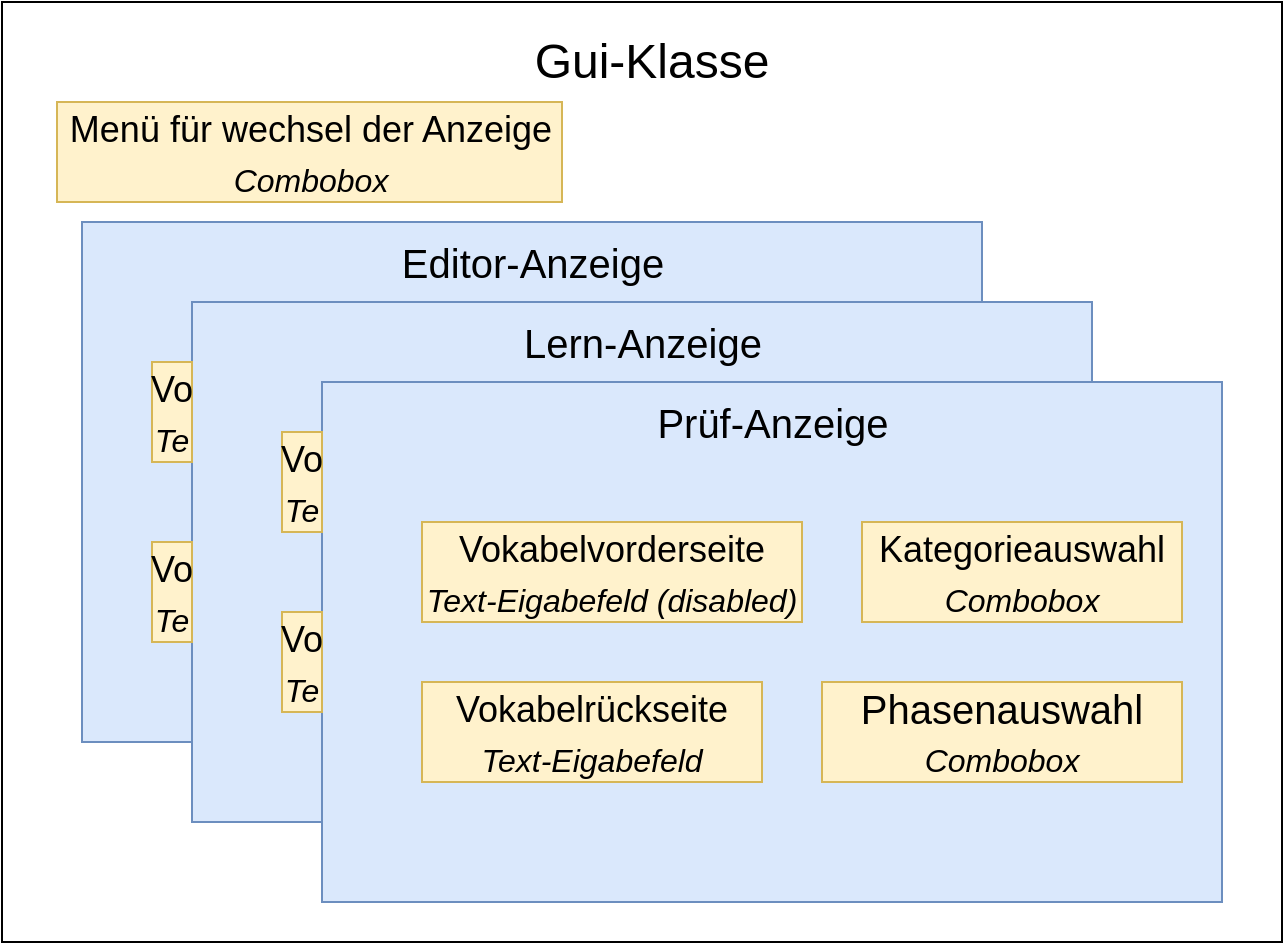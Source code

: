 <mxfile version="14.7.0" type="device"><diagram id="1xt5EVTymwYcA-VCLWLl" name="Page-1"><mxGraphModel dx="1678" dy="936" grid="1" gridSize="10" guides="1" tooltips="1" connect="1" arrows="1" fold="1" page="1" pageScale="1" pageWidth="827" pageHeight="1169" math="0" shadow="0"><root><mxCell id="0"/><mxCell id="1" parent="0"/><mxCell id="mFhA6iQ3wFovSkSKSytW-1" value="" style="rounded=0;whiteSpace=wrap;html=1;" vertex="1" parent="1"><mxGeometry x="100" y="80" width="640" height="470" as="geometry"/></mxCell><mxCell id="mFhA6iQ3wFovSkSKSytW-2" value="Gui-Klasse" style="text;html=1;strokeColor=none;fillColor=none;align=center;verticalAlign=middle;whiteSpace=wrap;rounded=0;fontSize=24;" vertex="1" parent="1"><mxGeometry x="361.5" y="100" width="126" height="20" as="geometry"/></mxCell><mxCell id="mFhA6iQ3wFovSkSKSytW-3" value="" style="rounded=0;whiteSpace=wrap;html=1;fillColor=#dae8fc;strokeColor=#6c8ebf;" vertex="1" parent="1"><mxGeometry x="140" y="190" width="450" height="260" as="geometry"/></mxCell><mxCell id="mFhA6iQ3wFovSkSKSytW-4" value="Editor-Anzeige" style="text;html=1;strokeColor=none;fillColor=none;align=center;verticalAlign=middle;whiteSpace=wrap;rounded=0;fontSize=20;" vertex="1" parent="1"><mxGeometry x="297.5" y="200" width="135" height="20" as="geometry"/></mxCell><mxCell id="mFhA6iQ3wFovSkSKSytW-5" value="" style="rounded=0;whiteSpace=wrap;html=1;fillColor=#dae8fc;strokeColor=#6c8ebf;" vertex="1" parent="1"><mxGeometry x="195" y="230" width="450" height="260" as="geometry"/></mxCell><mxCell id="mFhA6iQ3wFovSkSKSytW-6" value="Lern-Anzeige" style="text;html=1;strokeColor=none;fillColor=none;align=center;verticalAlign=middle;whiteSpace=wrap;rounded=0;fontSize=20;" vertex="1" parent="1"><mxGeometry x="352.5" y="240" width="135" height="20" as="geometry"/></mxCell><mxCell id="mFhA6iQ3wFovSkSKSytW-7" value="" style="rounded=0;whiteSpace=wrap;html=1;fillColor=#dae8fc;strokeColor=#6c8ebf;" vertex="1" parent="1"><mxGeometry x="260" y="270" width="450" height="260" as="geometry"/></mxCell><mxCell id="mFhA6iQ3wFovSkSKSytW-8" value="Prüf-Anzeige" style="text;html=1;strokeColor=none;fillColor=none;align=center;verticalAlign=middle;whiteSpace=wrap;rounded=0;fontSize=20;" vertex="1" parent="1"><mxGeometry x="417.5" y="280" width="135" height="20" as="geometry"/></mxCell><mxCell id="mFhA6iQ3wFovSkSKSytW-9" value="&lt;font style=&quot;font-size: 18px&quot;&gt;Vokabelrückseite&lt;/font&gt; &lt;font size=&quot;1&quot;&gt;&lt;i style=&quot;font-size: 16px&quot;&gt;Text-Eigabefeld&lt;/i&gt;&lt;/font&gt;" style="rounded=0;whiteSpace=wrap;html=1;fontSize=20;fillColor=#fff2cc;strokeColor=#d6b656;" vertex="1" parent="1"><mxGeometry x="310" y="420" width="170" height="50" as="geometry"/></mxCell><mxCell id="mFhA6iQ3wFovSkSKSytW-10" value="&lt;font style=&quot;font-size: 18px&quot;&gt;Vokabelvorderseite&lt;/font&gt; &lt;font size=&quot;1&quot;&gt;&lt;i style=&quot;font-size: 16px&quot;&gt;Text-Eigabefeld (disabled)&lt;br&gt;&lt;/i&gt;&lt;/font&gt;" style="rounded=0;whiteSpace=wrap;html=1;fontSize=20;fillColor=#fff2cc;strokeColor=#d6b656;" vertex="1" parent="1"><mxGeometry x="310" y="340" width="190" height="50" as="geometry"/></mxCell><mxCell id="mFhA6iQ3wFovSkSKSytW-11" value="&lt;font style=&quot;font-size: 18px&quot;&gt;Kategorieauswahl&lt;/font&gt; &lt;font size=&quot;1&quot;&gt;&lt;i style=&quot;font-size: 16px&quot;&gt;Combobox&lt;/i&gt;&lt;/font&gt;" style="rounded=0;whiteSpace=wrap;html=1;fontSize=20;fillColor=#fff2cc;strokeColor=#d6b656;" vertex="1" parent="1"><mxGeometry x="530" y="340" width="160" height="50" as="geometry"/></mxCell><mxCell id="mFhA6iQ3wFovSkSKSytW-13" value="Phasenauswahl &lt;font size=&quot;1&quot;&gt;&lt;i style=&quot;font-size: 16px&quot;&gt;Combobox&lt;/i&gt;&lt;/font&gt;" style="rounded=0;whiteSpace=wrap;html=1;fontSize=20;fillColor=#fff2cc;strokeColor=#d6b656;" vertex="1" parent="1"><mxGeometry x="510" y="420" width="180" height="50" as="geometry"/></mxCell><mxCell id="mFhA6iQ3wFovSkSKSytW-14" value="&lt;font style=&quot;font-size: 18px&quot;&gt;Vo&lt;/font&gt; &lt;font size=&quot;1&quot;&gt;&lt;i style=&quot;font-size: 16px&quot;&gt;Te&lt;/i&gt;&lt;/font&gt;" style="rounded=0;whiteSpace=wrap;html=1;fontSize=20;fillColor=#fff2cc;strokeColor=#d6b656;" vertex="1" parent="1"><mxGeometry x="240" y="385" width="20" height="50" as="geometry"/></mxCell><mxCell id="mFhA6iQ3wFovSkSKSytW-15" value="&lt;font style=&quot;font-size: 18px&quot;&gt;Vo&lt;/font&gt; &lt;font size=&quot;1&quot;&gt;&lt;i style=&quot;font-size: 16px&quot;&gt;Te&lt;/i&gt;&lt;/font&gt;" style="rounded=0;whiteSpace=wrap;html=1;fontSize=20;fillColor=#fff2cc;strokeColor=#d6b656;" vertex="1" parent="1"><mxGeometry x="240" y="295" width="20" height="50" as="geometry"/></mxCell><mxCell id="mFhA6iQ3wFovSkSKSytW-16" value="&lt;font style=&quot;font-size: 18px&quot;&gt;Vo&lt;/font&gt; &lt;font size=&quot;1&quot;&gt;&lt;i style=&quot;font-size: 16px&quot;&gt;Te&lt;/i&gt;&lt;/font&gt;" style="rounded=0;whiteSpace=wrap;html=1;fontSize=20;fillColor=#fff2cc;strokeColor=#d6b656;" vertex="1" parent="1"><mxGeometry x="175" y="350" width="20" height="50" as="geometry"/></mxCell><mxCell id="mFhA6iQ3wFovSkSKSytW-17" value="&lt;font style=&quot;font-size: 18px&quot;&gt;Vo&lt;/font&gt; &lt;font size=&quot;1&quot;&gt;&lt;i style=&quot;font-size: 16px&quot;&gt;Te&lt;/i&gt;&lt;/font&gt;" style="rounded=0;whiteSpace=wrap;html=1;fontSize=20;fillColor=#fff2cc;strokeColor=#d6b656;" vertex="1" parent="1"><mxGeometry x="175" y="260" width="20" height="50" as="geometry"/></mxCell><mxCell id="mFhA6iQ3wFovSkSKSytW-18" value="&lt;font style=&quot;font-size: 18px&quot;&gt;Menü für wechsel der Anzeige&lt;/font&gt; &lt;font size=&quot;1&quot;&gt;&lt;i style=&quot;font-size: 16px&quot;&gt;Combobox&lt;/i&gt;&lt;/font&gt;" style="rounded=0;whiteSpace=wrap;html=1;fontSize=20;fillColor=#fff2cc;strokeColor=#d6b656;" vertex="1" parent="1"><mxGeometry x="127.5" y="130" width="252.5" height="50" as="geometry"/></mxCell></root></mxGraphModel></diagram></mxfile>